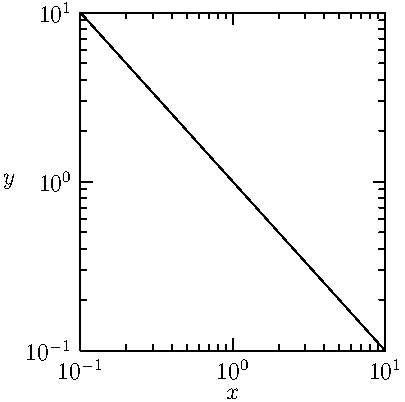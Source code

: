 import graph;

size(200,200,IgnoreAspect);

real f(real t) {return 1/t;}

scale(Log,Log);

draw(graph(f,0.1,10));

//xlimits(1,10);
//ylimits(0.1,1);

xaxis("$x$",BottomTop,LeftTicks);
yaxis("$y$",LeftRight,RightTicks);


